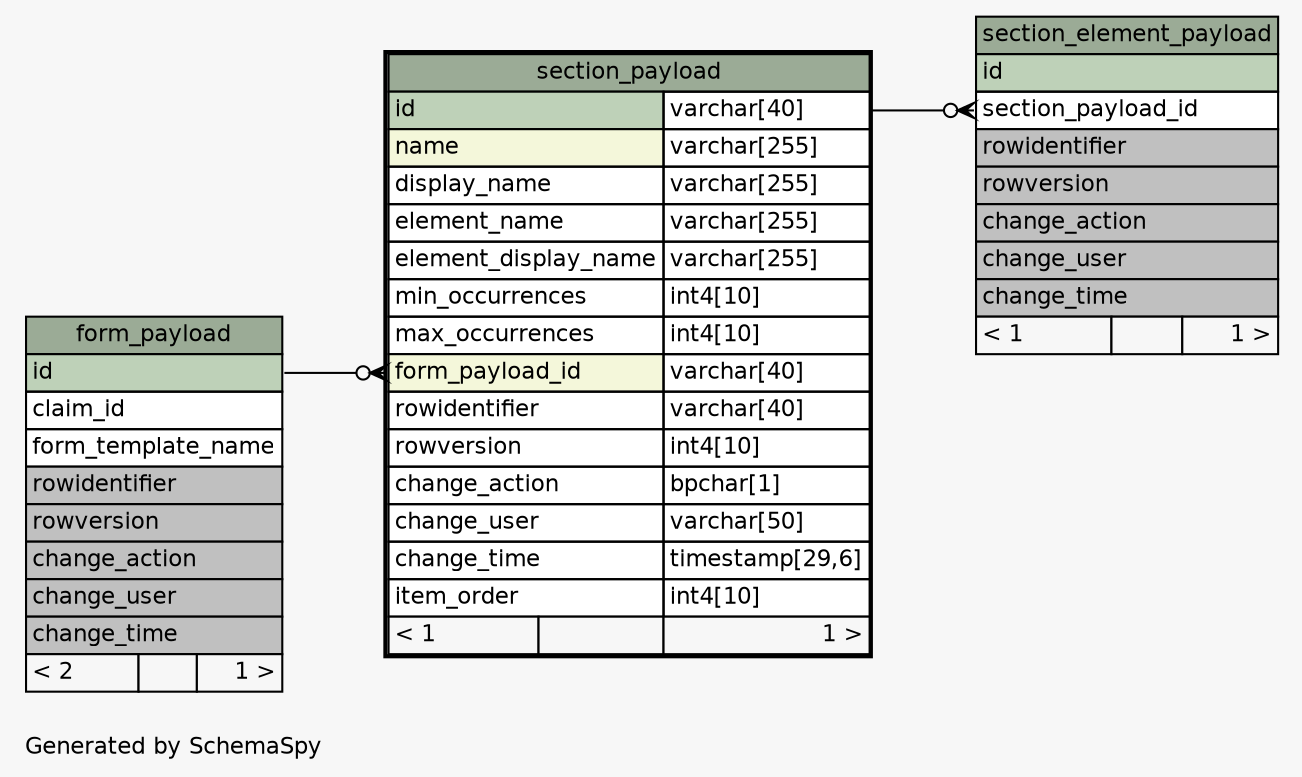 // dot 2.36.0 on Windows 10 10.0
// SchemaSpy rev 590
digraph "oneDegreeRelationshipsDiagram" {
  graph [
    rankdir="RL"
    bgcolor="#f7f7f7"
    label="\nGenerated by SchemaSpy"
    labeljust="l"
    nodesep="0.18"
    ranksep="0.46"
    fontname="Helvetica"
    fontsize="11"
  ];
  node [
    fontname="Helvetica"
    fontsize="11"
    shape="plaintext"
  ];
  edge [
    arrowsize="0.8"
  ];
  "section_element_payload":"section_payload_id":w -> "section_payload":"id.type":e [arrowhead=none dir=back arrowtail=crowodot];
  "section_payload":"form_payload_id":w -> "form_payload":"id":e [arrowhead=none dir=back arrowtail=crowodot];
  "form_payload" [
    label=<
    <TABLE BORDER="0" CELLBORDER="1" CELLSPACING="0" BGCOLOR="#ffffff">
      <TR><TD COLSPAN="3" BGCOLOR="#9bab96" ALIGN="CENTER">form_payload</TD></TR>
      <TR><TD PORT="id" COLSPAN="3" BGCOLOR="#bed1b8" ALIGN="LEFT">id</TD></TR>
      <TR><TD PORT="claim_id" COLSPAN="3" ALIGN="LEFT">claim_id</TD></TR>
      <TR><TD PORT="form_template_name" COLSPAN="3" ALIGN="LEFT">form_template_name</TD></TR>
      <TR><TD PORT="rowidentifier" COLSPAN="3" BGCOLOR="#c0c0c0" ALIGN="LEFT">rowidentifier</TD></TR>
      <TR><TD PORT="rowversion" COLSPAN="3" BGCOLOR="#c0c0c0" ALIGN="LEFT">rowversion</TD></TR>
      <TR><TD PORT="change_action" COLSPAN="3" BGCOLOR="#c0c0c0" ALIGN="LEFT">change_action</TD></TR>
      <TR><TD PORT="change_user" COLSPAN="3" BGCOLOR="#c0c0c0" ALIGN="LEFT">change_user</TD></TR>
      <TR><TD PORT="change_time" COLSPAN="3" BGCOLOR="#c0c0c0" ALIGN="LEFT">change_time</TD></TR>
      <TR><TD ALIGN="LEFT" BGCOLOR="#f7f7f7">&lt; 2</TD><TD ALIGN="RIGHT" BGCOLOR="#f7f7f7">  </TD><TD ALIGN="RIGHT" BGCOLOR="#f7f7f7">1 &gt;</TD></TR>
    </TABLE>>
    URL="form_payload.html"
    tooltip="form_payload"
  ];
  "section_element_payload" [
    label=<
    <TABLE BORDER="0" CELLBORDER="1" CELLSPACING="0" BGCOLOR="#ffffff">
      <TR><TD COLSPAN="3" BGCOLOR="#9bab96" ALIGN="CENTER">section_element_payload</TD></TR>
      <TR><TD PORT="id" COLSPAN="3" BGCOLOR="#bed1b8" ALIGN="LEFT">id</TD></TR>
      <TR><TD PORT="section_payload_id" COLSPAN="3" ALIGN="LEFT">section_payload_id</TD></TR>
      <TR><TD PORT="rowidentifier" COLSPAN="3" BGCOLOR="#c0c0c0" ALIGN="LEFT">rowidentifier</TD></TR>
      <TR><TD PORT="rowversion" COLSPAN="3" BGCOLOR="#c0c0c0" ALIGN="LEFT">rowversion</TD></TR>
      <TR><TD PORT="change_action" COLSPAN="3" BGCOLOR="#c0c0c0" ALIGN="LEFT">change_action</TD></TR>
      <TR><TD PORT="change_user" COLSPAN="3" BGCOLOR="#c0c0c0" ALIGN="LEFT">change_user</TD></TR>
      <TR><TD PORT="change_time" COLSPAN="3" BGCOLOR="#c0c0c0" ALIGN="LEFT">change_time</TD></TR>
      <TR><TD ALIGN="LEFT" BGCOLOR="#f7f7f7">&lt; 1</TD><TD ALIGN="RIGHT" BGCOLOR="#f7f7f7">  </TD><TD ALIGN="RIGHT" BGCOLOR="#f7f7f7">1 &gt;</TD></TR>
    </TABLE>>
    URL="section_element_payload.html"
    tooltip="section_element_payload"
  ];
  "section_payload" [
    label=<
    <TABLE BORDER="2" CELLBORDER="1" CELLSPACING="0" BGCOLOR="#ffffff">
      <TR><TD COLSPAN="3" BGCOLOR="#9bab96" ALIGN="CENTER">section_payload</TD></TR>
      <TR><TD PORT="id" COLSPAN="2" BGCOLOR="#bed1b8" ALIGN="LEFT">id</TD><TD PORT="id.type" ALIGN="LEFT">varchar[40]</TD></TR>
      <TR><TD PORT="name" COLSPAN="2" BGCOLOR="#f4f7da" ALIGN="LEFT">name</TD><TD PORT="name.type" ALIGN="LEFT">varchar[255]</TD></TR>
      <TR><TD PORT="display_name" COLSPAN="2" ALIGN="LEFT">display_name</TD><TD PORT="display_name.type" ALIGN="LEFT">varchar[255]</TD></TR>
      <TR><TD PORT="element_name" COLSPAN="2" ALIGN="LEFT">element_name</TD><TD PORT="element_name.type" ALIGN="LEFT">varchar[255]</TD></TR>
      <TR><TD PORT="element_display_name" COLSPAN="2" ALIGN="LEFT">element_display_name</TD><TD PORT="element_display_name.type" ALIGN="LEFT">varchar[255]</TD></TR>
      <TR><TD PORT="min_occurrences" COLSPAN="2" ALIGN="LEFT">min_occurrences</TD><TD PORT="min_occurrences.type" ALIGN="LEFT">int4[10]</TD></TR>
      <TR><TD PORT="max_occurrences" COLSPAN="2" ALIGN="LEFT">max_occurrences</TD><TD PORT="max_occurrences.type" ALIGN="LEFT">int4[10]</TD></TR>
      <TR><TD PORT="form_payload_id" COLSPAN="2" BGCOLOR="#f4f7da" ALIGN="LEFT">form_payload_id</TD><TD PORT="form_payload_id.type" ALIGN="LEFT">varchar[40]</TD></TR>
      <TR><TD PORT="rowidentifier" COLSPAN="2" ALIGN="LEFT">rowidentifier</TD><TD PORT="rowidentifier.type" ALIGN="LEFT">varchar[40]</TD></TR>
      <TR><TD PORT="rowversion" COLSPAN="2" ALIGN="LEFT">rowversion</TD><TD PORT="rowversion.type" ALIGN="LEFT">int4[10]</TD></TR>
      <TR><TD PORT="change_action" COLSPAN="2" ALIGN="LEFT">change_action</TD><TD PORT="change_action.type" ALIGN="LEFT">bpchar[1]</TD></TR>
      <TR><TD PORT="change_user" COLSPAN="2" ALIGN="LEFT">change_user</TD><TD PORT="change_user.type" ALIGN="LEFT">varchar[50]</TD></TR>
      <TR><TD PORT="change_time" COLSPAN="2" ALIGN="LEFT">change_time</TD><TD PORT="change_time.type" ALIGN="LEFT">timestamp[29,6]</TD></TR>
      <TR><TD PORT="item_order" COLSPAN="2" ALIGN="LEFT">item_order</TD><TD PORT="item_order.type" ALIGN="LEFT">int4[10]</TD></TR>
      <TR><TD ALIGN="LEFT" BGCOLOR="#f7f7f7">&lt; 1</TD><TD ALIGN="RIGHT" BGCOLOR="#f7f7f7">  </TD><TD ALIGN="RIGHT" BGCOLOR="#f7f7f7">1 &gt;</TD></TR>
    </TABLE>>
    URL="section_payload.html"
    tooltip="section_payload"
  ];
}
